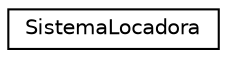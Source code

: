 digraph "Graphical Class Hierarchy"
{
 // LATEX_PDF_SIZE
  edge [fontname="Helvetica",fontsize="10",labelfontname="Helvetica",labelfontsize="10"];
  node [fontname="Helvetica",fontsize="10",shape=record];
  rankdir="LR";
  Node0 [label="SistemaLocadora",height=0.2,width=0.4,color="black", fillcolor="white", style="filled",URL="$classSistemaLocadora.html",tooltip=" "];
}
